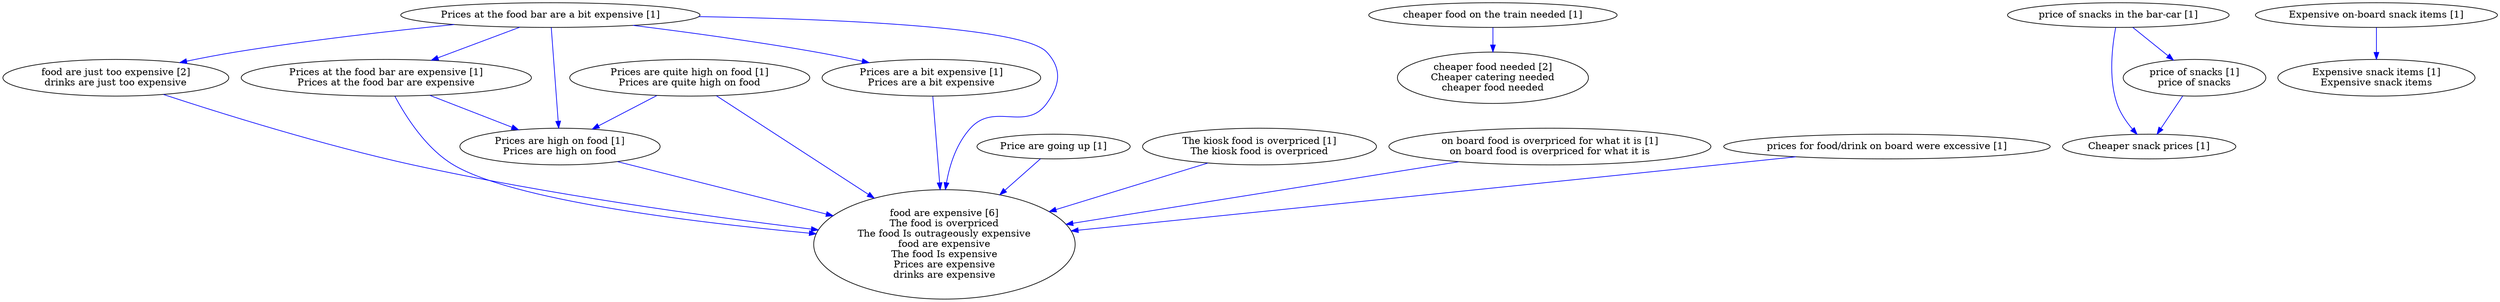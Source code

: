 digraph collapsedGraph {
"food are expensive [6]\nThe food is overpriced\nThe food Is outrageously expensive\nfood are expensive\nThe food Is expensive\nPrices are expensive\ndrinks are expensive""food are just too expensive [2]\ndrinks are just too expensive""cheaper food needed [2]\nCheaper catering needed\ncheaper food needed""Cheaper snack prices [1]""Expensive on-board snack items [1]""Expensive snack items [1]\nExpensive snack items""Price are going up [1]""Prices are quite high on food [1]\nPrices are quite high on food""Prices are high on food [1]\nPrices are high on food""Prices at the food bar are a bit expensive [1]""Prices at the food bar are expensive [1]\nPrices at the food bar are expensive""Prices are a bit expensive [1]\nPrices are a bit expensive""The kiosk food is overpriced [1]\nThe kiosk food is overpriced""cheaper food on the train needed [1]""on board food is overpriced for what it is [1]\non board food is overpriced for what it is""price of snacks in the bar-car [1]""price of snacks [1]\nprice of snacks""prices for food/drink on board were excessive [1]""Expensive on-board snack items [1]" -> "Expensive snack items [1]\nExpensive snack items" [color=blue]
"Prices are quite high on food [1]\nPrices are quite high on food" -> "Prices are high on food [1]\nPrices are high on food" [color=blue]
"Prices at the food bar are a bit expensive [1]" -> "Prices at the food bar are expensive [1]\nPrices at the food bar are expensive" [color=blue]
"Prices at the food bar are a bit expensive [1]" -> "Prices are a bit expensive [1]\nPrices are a bit expensive" [color=blue]
"Prices at the food bar are a bit expensive [1]" -> "Prices are high on food [1]\nPrices are high on food" [color=blue]
"Prices at the food bar are expensive [1]\nPrices at the food bar are expensive" -> "Prices are high on food [1]\nPrices are high on food" [color=blue]
"cheaper food on the train needed [1]" -> "cheaper food needed [2]\nCheaper catering needed\ncheaper food needed" [color=blue]
"Prices at the food bar are a bit expensive [1]" -> "food are expensive [6]\nThe food is overpriced\nThe food Is outrageously expensive\nfood are expensive\nThe food Is expensive\nPrices are expensive\ndrinks are expensive" [color=blue]
"Prices at the food bar are expensive [1]\nPrices at the food bar are expensive" -> "food are expensive [6]\nThe food is overpriced\nThe food Is outrageously expensive\nfood are expensive\nThe food Is expensive\nPrices are expensive\ndrinks are expensive" [color=blue]
"food are just too expensive [2]\ndrinks are just too expensive" -> "food are expensive [6]\nThe food is overpriced\nThe food Is outrageously expensive\nfood are expensive\nThe food Is expensive\nPrices are expensive\ndrinks are expensive" [color=blue]
"on board food is overpriced for what it is [1]\non board food is overpriced for what it is" -> "food are expensive [6]\nThe food is overpriced\nThe food Is outrageously expensive\nfood are expensive\nThe food Is expensive\nPrices are expensive\ndrinks are expensive" [color=blue]
"price of snacks in the bar-car [1]" -> "price of snacks [1]\nprice of snacks" [color=blue]
"price of snacks in the bar-car [1]" -> "Cheaper snack prices [1]" [color=blue]
"price of snacks [1]\nprice of snacks" -> "Cheaper snack prices [1]" [color=blue]
"Prices are quite high on food [1]\nPrices are quite high on food" -> "food are expensive [6]\nThe food is overpriced\nThe food Is outrageously expensive\nfood are expensive\nThe food Is expensive\nPrices are expensive\ndrinks are expensive" [color=blue]
"Prices are high on food [1]\nPrices are high on food" -> "food are expensive [6]\nThe food is overpriced\nThe food Is outrageously expensive\nfood are expensive\nThe food Is expensive\nPrices are expensive\ndrinks are expensive" [color=blue]
"Prices at the food bar are a bit expensive [1]" -> "food are just too expensive [2]\ndrinks are just too expensive" [color=blue]
"Prices are a bit expensive [1]\nPrices are a bit expensive" -> "food are expensive [6]\nThe food is overpriced\nThe food Is outrageously expensive\nfood are expensive\nThe food Is expensive\nPrices are expensive\ndrinks are expensive" [color=blue]
"The kiosk food is overpriced [1]\nThe kiosk food is overpriced" -> "food are expensive [6]\nThe food is overpriced\nThe food Is outrageously expensive\nfood are expensive\nThe food Is expensive\nPrices are expensive\ndrinks are expensive" [color=blue]
"prices for food/drink on board were excessive [1]" -> "food are expensive [6]\nThe food is overpriced\nThe food Is outrageously expensive\nfood are expensive\nThe food Is expensive\nPrices are expensive\ndrinks are expensive" [color=blue]
"Price are going up [1]" -> "food are expensive [6]\nThe food is overpriced\nThe food Is outrageously expensive\nfood are expensive\nThe food Is expensive\nPrices are expensive\ndrinks are expensive" [color=blue]
}